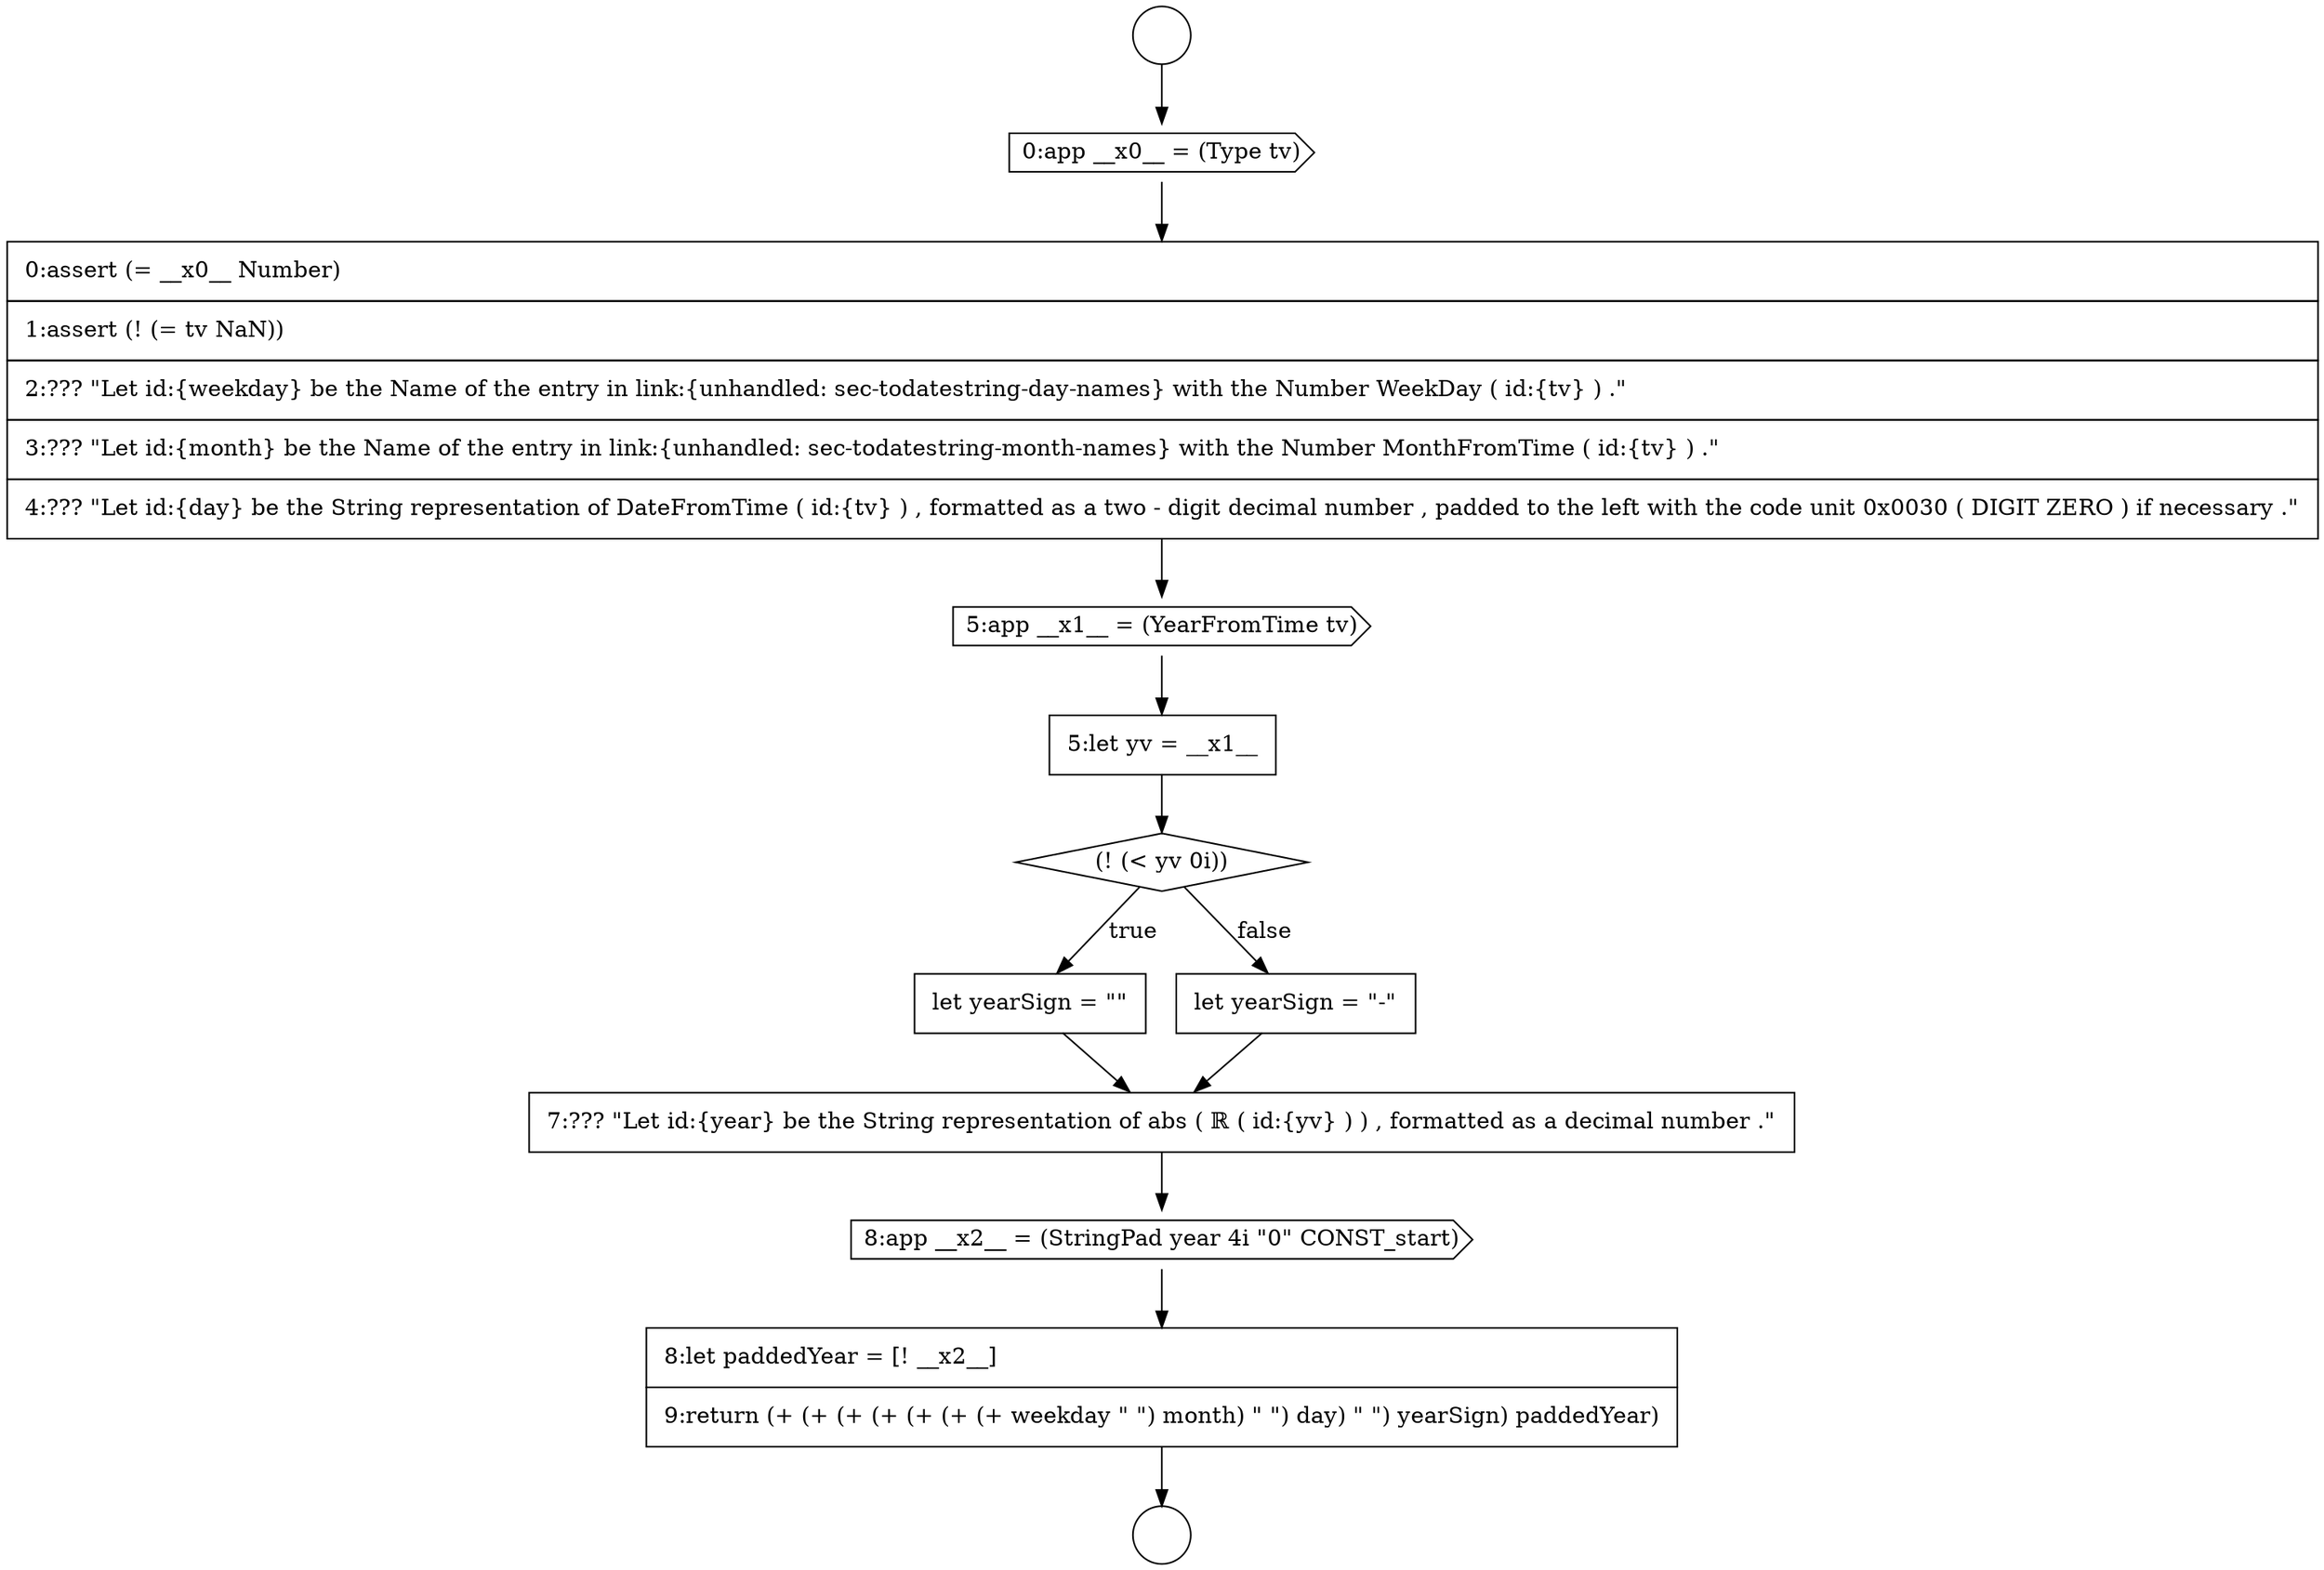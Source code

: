 digraph {
  node13796 [shape=none, margin=0, label=<<font color="black">
    <table border="0" cellborder="1" cellspacing="0" cellpadding="10">
      <tr><td align="left">0:assert (= __x0__ Number)</td></tr>
      <tr><td align="left">1:assert (! (= tv NaN))</td></tr>
      <tr><td align="left">2:??? &quot;Let id:{weekday} be the Name of the entry in link:{unhandled: sec-todatestring-day-names} with the Number WeekDay ( id:{tv} ) .&quot;</td></tr>
      <tr><td align="left">3:??? &quot;Let id:{month} be the Name of the entry in link:{unhandled: sec-todatestring-month-names} with the Number MonthFromTime ( id:{tv} ) .&quot;</td></tr>
      <tr><td align="left">4:??? &quot;Let id:{day} be the String representation of DateFromTime ( id:{tv} ) , formatted as a two - digit decimal number , padded to the left with the code unit 0x0030 ( DIGIT ZERO ) if necessary .&quot;</td></tr>
    </table>
  </font>> color="black" fillcolor="white" style=filled]
  node13800 [shape=none, margin=0, label=<<font color="black">
    <table border="0" cellborder="1" cellspacing="0" cellpadding="10">
      <tr><td align="left">let yearSign = &quot;&quot;</td></tr>
    </table>
  </font>> color="black" fillcolor="white" style=filled]
  node13803 [shape=cds, label=<<font color="black">8:app __x2__ = (StringPad year 4i &quot;0&quot; CONST_start)</font>> color="black" fillcolor="white" style=filled]
  node13795 [shape=cds, label=<<font color="black">0:app __x0__ = (Type tv)</font>> color="black" fillcolor="white" style=filled]
  node13799 [shape=diamond, label=<<font color="black">(! (&lt; yv 0i))</font>> color="black" fillcolor="white" style=filled]
  node13804 [shape=none, margin=0, label=<<font color="black">
    <table border="0" cellborder="1" cellspacing="0" cellpadding="10">
      <tr><td align="left">8:let paddedYear = [! __x2__]</td></tr>
      <tr><td align="left">9:return (+ (+ (+ (+ (+ (+ (+ weekday &quot; &quot;) month) &quot; &quot;) day) &quot; &quot;) yearSign) paddedYear)</td></tr>
    </table>
  </font>> color="black" fillcolor="white" style=filled]
  node13798 [shape=none, margin=0, label=<<font color="black">
    <table border="0" cellborder="1" cellspacing="0" cellpadding="10">
      <tr><td align="left">5:let yv = __x1__</td></tr>
    </table>
  </font>> color="black" fillcolor="white" style=filled]
  node13794 [shape=circle label=" " color="black" fillcolor="white" style=filled]
  node13801 [shape=none, margin=0, label=<<font color="black">
    <table border="0" cellborder="1" cellspacing="0" cellpadding="10">
      <tr><td align="left">let yearSign = &quot;-&quot;</td></tr>
    </table>
  </font>> color="black" fillcolor="white" style=filled]
  node13797 [shape=cds, label=<<font color="black">5:app __x1__ = (YearFromTime tv)</font>> color="black" fillcolor="white" style=filled]
  node13793 [shape=circle label=" " color="black" fillcolor="white" style=filled]
  node13802 [shape=none, margin=0, label=<<font color="black">
    <table border="0" cellborder="1" cellspacing="0" cellpadding="10">
      <tr><td align="left">7:??? &quot;Let id:{year} be the String representation of abs ( ℝ ( id:{yv} ) ) , formatted as a decimal number .&quot;</td></tr>
    </table>
  </font>> color="black" fillcolor="white" style=filled]
  node13803 -> node13804 [ color="black"]
  node13798 -> node13799 [ color="black"]
  node13804 -> node13794 [ color="black"]
  node13799 -> node13800 [label=<<font color="black">true</font>> color="black"]
  node13799 -> node13801 [label=<<font color="black">false</font>> color="black"]
  node13797 -> node13798 [ color="black"]
  node13802 -> node13803 [ color="black"]
  node13796 -> node13797 [ color="black"]
  node13793 -> node13795 [ color="black"]
  node13801 -> node13802 [ color="black"]
  node13795 -> node13796 [ color="black"]
  node13800 -> node13802 [ color="black"]
}
